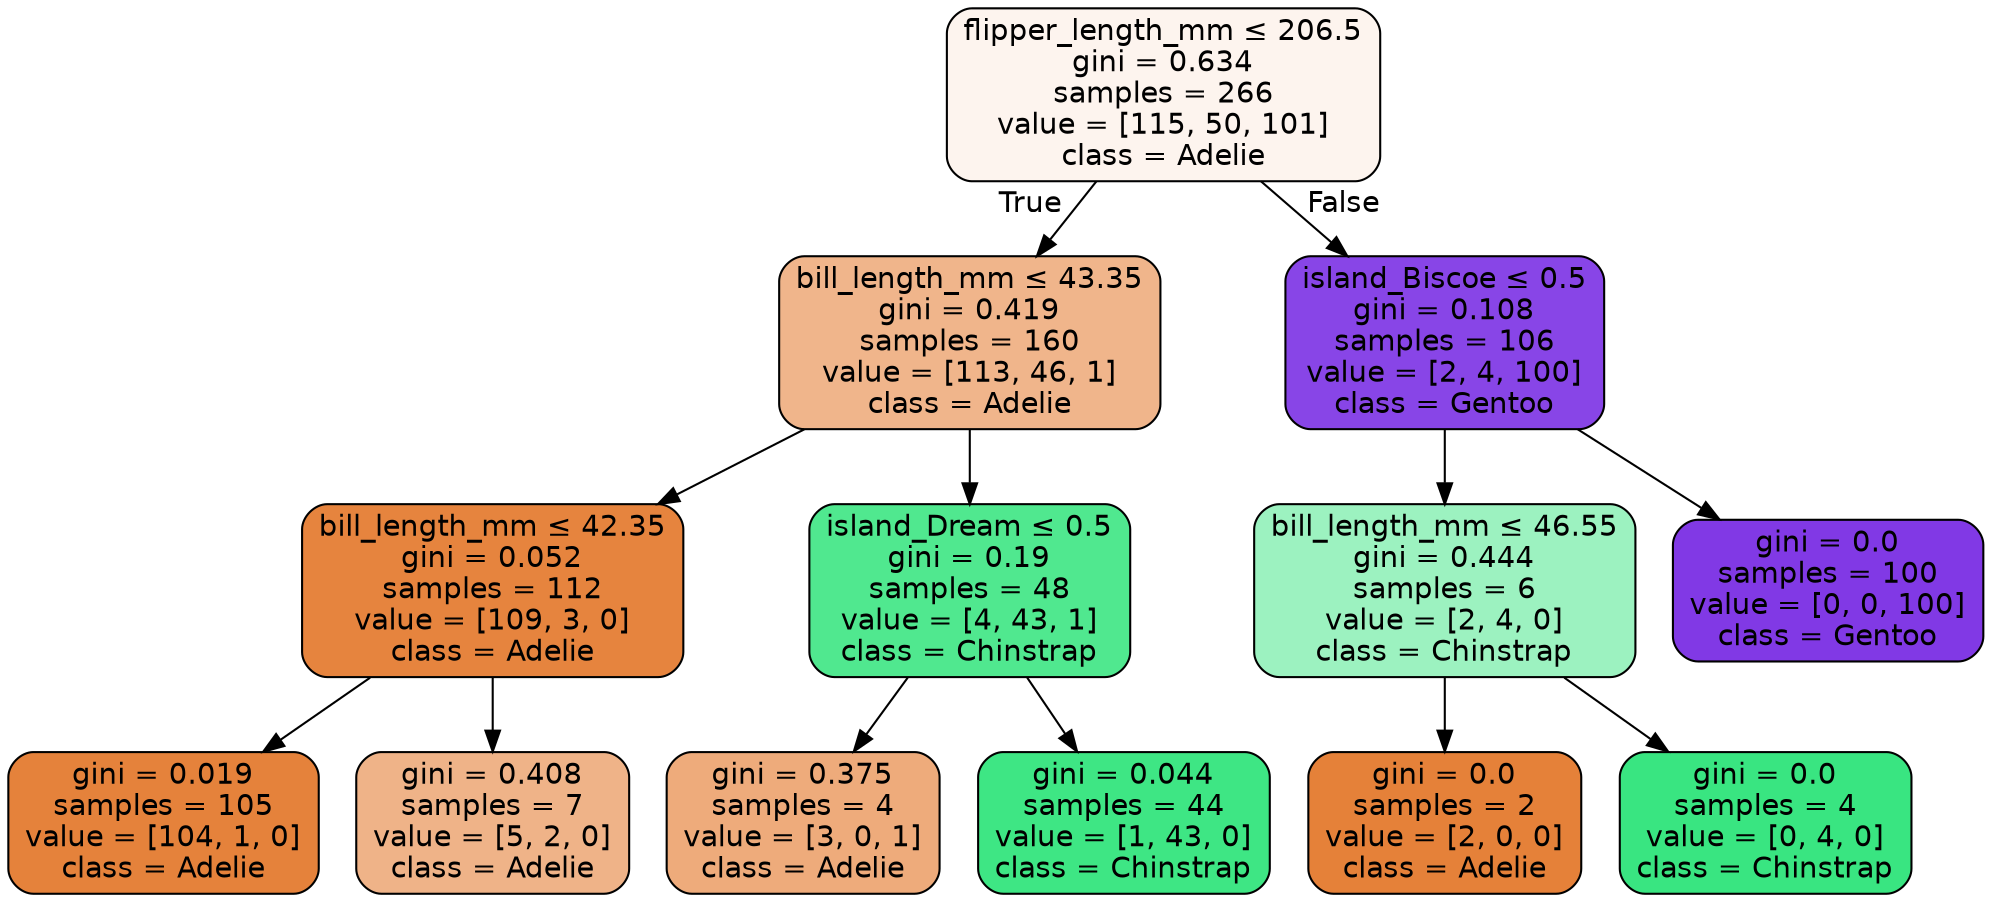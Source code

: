 digraph Tree {
node [shape=box, style="filled, rounded", color="black", fontname="helvetica"] ;
edge [fontname="helvetica"] ;
0 [label=<flipper_length_mm &le; 206.5<br/>gini = 0.634<br/>samples = 266<br/>value = [115, 50, 101]<br/>class = Adelie>, fillcolor="#fdf4ee"] ;
1 [label=<bill_length_mm &le; 43.35<br/>gini = 0.419<br/>samples = 160<br/>value = [113, 46, 1]<br/>class = Adelie>, fillcolor="#f0b58b"] ;
0 -> 1 [labeldistance=2.5, labelangle=45, headlabel="True"] ;
2 [label=<bill_length_mm &le; 42.35<br/>gini = 0.052<br/>samples = 112<br/>value = [109, 3, 0]<br/>class = Adelie>, fillcolor="#e6843e"] ;
1 -> 2 ;
3 [label=<gini = 0.019<br/>samples = 105<br/>value = [104, 1, 0]<br/>class = Adelie>, fillcolor="#e5823b"] ;
2 -> 3 ;
4 [label=<gini = 0.408<br/>samples = 7<br/>value = [5, 2, 0]<br/>class = Adelie>, fillcolor="#efb388"] ;
2 -> 4 ;
5 [label=<island_Dream &le; 0.5<br/>gini = 0.19<br/>samples = 48<br/>value = [4, 43, 1]<br/>class = Chinstrap>, fillcolor="#50e88f"] ;
1 -> 5 ;
6 [label=<gini = 0.375<br/>samples = 4<br/>value = [3, 0, 1]<br/>class = Adelie>, fillcolor="#eeab7b"] ;
5 -> 6 ;
7 [label=<gini = 0.044<br/>samples = 44<br/>value = [1, 43, 0]<br/>class = Chinstrap>, fillcolor="#3ee684"] ;
5 -> 7 ;
8 [label=<island_Biscoe &le; 0.5<br/>gini = 0.108<br/>samples = 106<br/>value = [2, 4, 100]<br/>class = Gentoo>, fillcolor="#8845e7"] ;
0 -> 8 [labeldistance=2.5, labelangle=-45, headlabel="False"] ;
9 [label=<bill_length_mm &le; 46.55<br/>gini = 0.444<br/>samples = 6<br/>value = [2, 4, 0]<br/>class = Chinstrap>, fillcolor="#9cf2c0"] ;
8 -> 9 ;
10 [label=<gini = 0.0<br/>samples = 2<br/>value = [2, 0, 0]<br/>class = Adelie>, fillcolor="#e58139"] ;
9 -> 10 ;
11 [label=<gini = 0.0<br/>samples = 4<br/>value = [0, 4, 0]<br/>class = Chinstrap>, fillcolor="#39e581"] ;
9 -> 11 ;
12 [label=<gini = 0.0<br/>samples = 100<br/>value = [0, 0, 100]<br/>class = Gentoo>, fillcolor="#8139e5"] ;
8 -> 12 ;
}